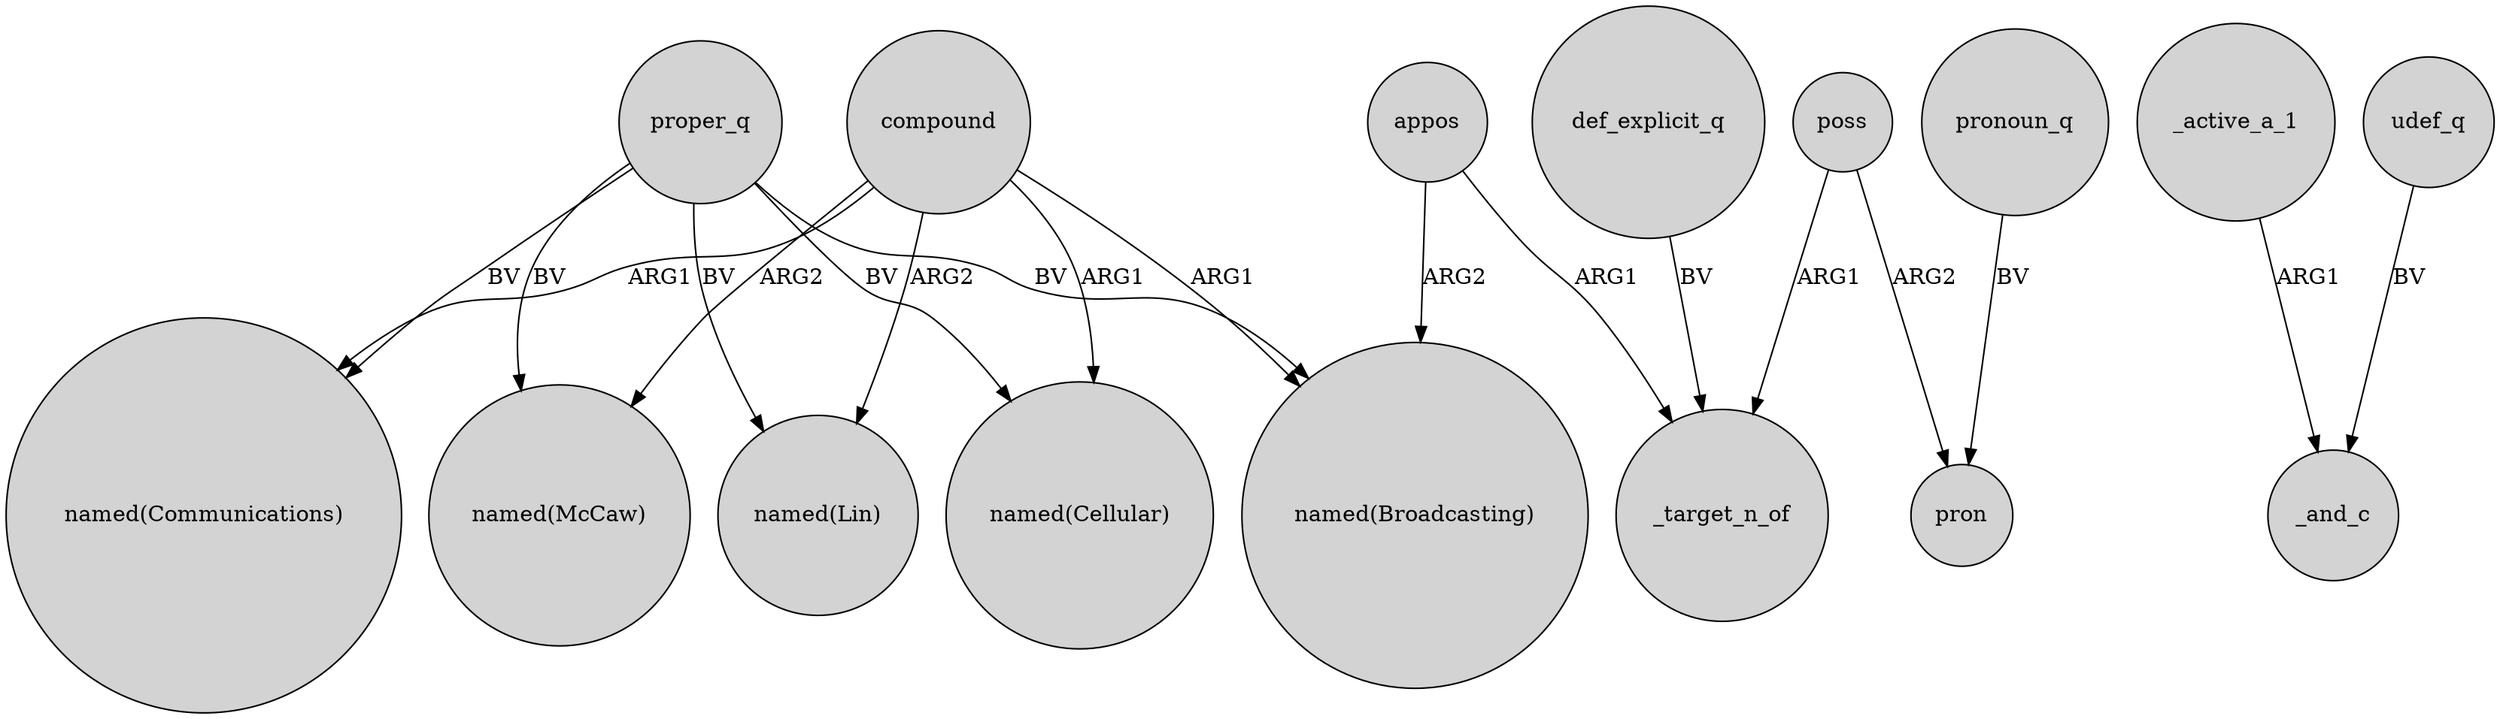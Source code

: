 digraph {
	node [shape=circle style=filled]
	proper_q -> "named(Cellular)" [label=BV]
	appos -> "named(Broadcasting)" [label=ARG2]
	_active_a_1 -> _and_c [label=ARG1]
	proper_q -> "named(McCaw)" [label=BV]
	poss -> pron [label=ARG2]
	pronoun_q -> pron [label=BV]
	compound -> "named(Lin)" [label=ARG2]
	udef_q -> _and_c [label=BV]
	proper_q -> "named(Lin)" [label=BV]
	compound -> "named(Cellular)" [label=ARG1]
	compound -> "named(McCaw)" [label=ARG2]
	compound -> "named(Communications)" [label=ARG1]
	appos -> _target_n_of [label=ARG1]
	proper_q -> "named(Broadcasting)" [label=BV]
	compound -> "named(Broadcasting)" [label=ARG1]
	proper_q -> "named(Communications)" [label=BV]
	poss -> _target_n_of [label=ARG1]
	def_explicit_q -> _target_n_of [label=BV]
}
